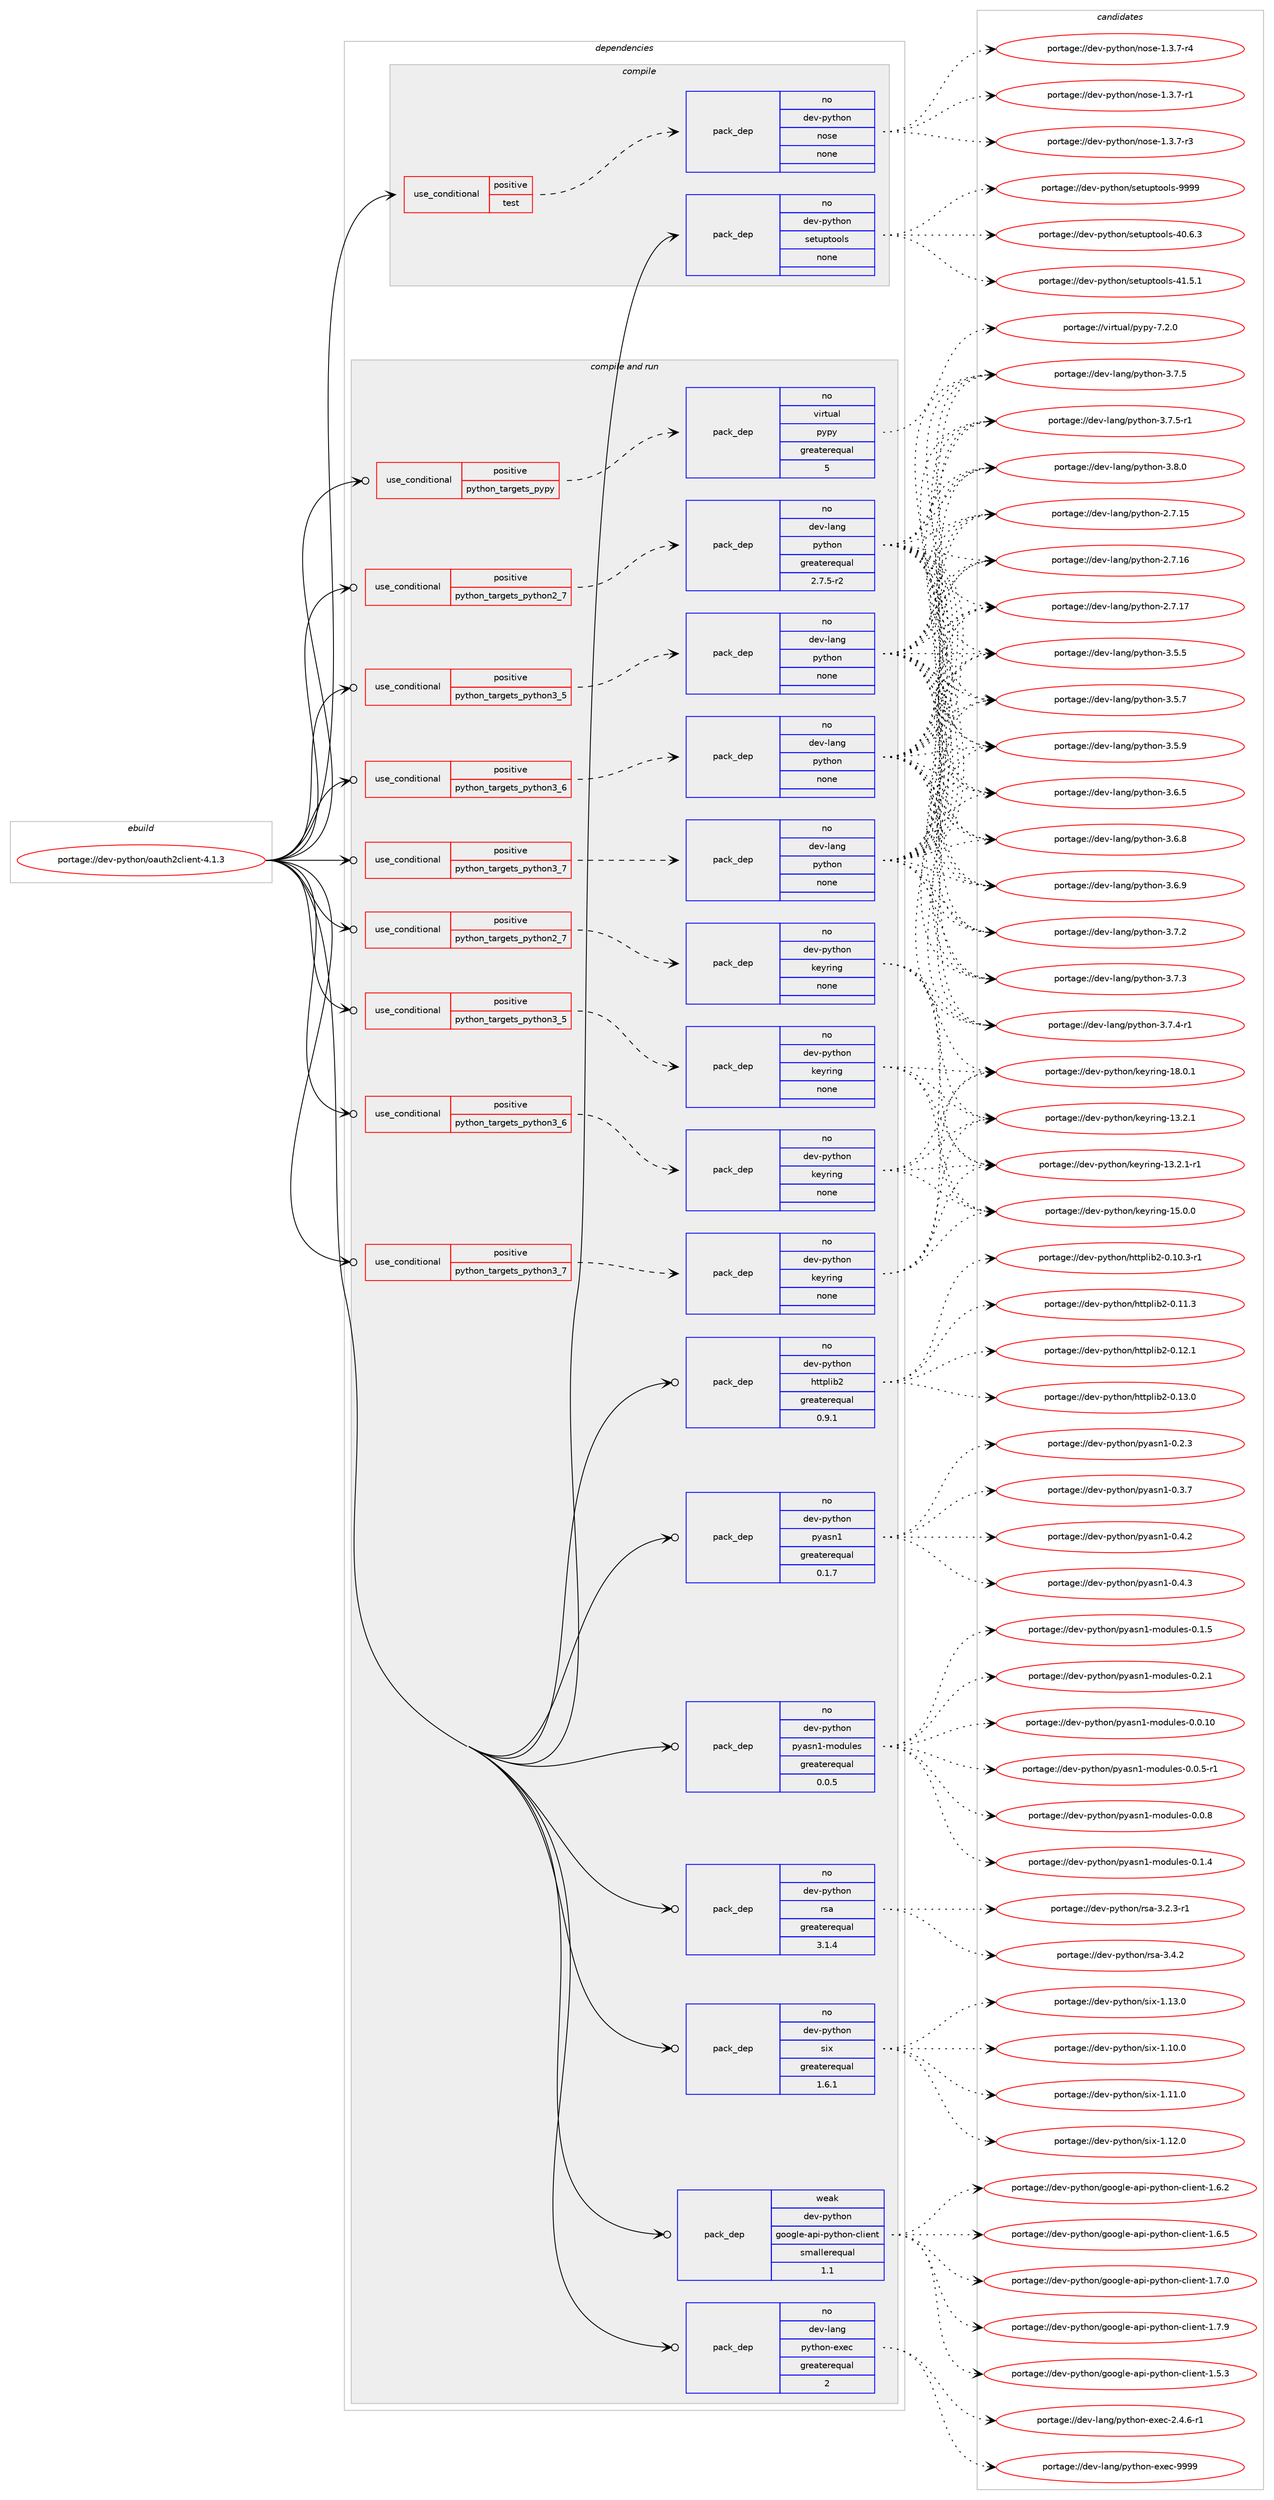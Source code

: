 digraph prolog {

# *************
# Graph options
# *************

newrank=true;
concentrate=true;
compound=true;
graph [rankdir=LR,fontname=Helvetica,fontsize=10,ranksep=1.5];#, ranksep=2.5, nodesep=0.2];
edge  [arrowhead=vee];
node  [fontname=Helvetica,fontsize=10];

# **********
# The ebuild
# **********

subgraph cluster_leftcol {
color=gray;
rank=same;
label=<<i>ebuild</i>>;
id [label="portage://dev-python/oauth2client-4.1.3", color=red, width=4, href="../dev-python/oauth2client-4.1.3.svg"];
}

# ****************
# The dependencies
# ****************

subgraph cluster_midcol {
color=gray;
label=<<i>dependencies</i>>;
subgraph cluster_compile {
fillcolor="#eeeeee";
style=filled;
label=<<i>compile</i>>;
subgraph cond32738 {
dependency152506 [label=<<TABLE BORDER="0" CELLBORDER="1" CELLSPACING="0" CELLPADDING="4"><TR><TD ROWSPAN="3" CELLPADDING="10">use_conditional</TD></TR><TR><TD>positive</TD></TR><TR><TD>test</TD></TR></TABLE>>, shape=none, color=red];
subgraph pack116439 {
dependency152507 [label=<<TABLE BORDER="0" CELLBORDER="1" CELLSPACING="0" CELLPADDING="4" WIDTH="220"><TR><TD ROWSPAN="6" CELLPADDING="30">pack_dep</TD></TR><TR><TD WIDTH="110">no</TD></TR><TR><TD>dev-python</TD></TR><TR><TD>nose</TD></TR><TR><TD>none</TD></TR><TR><TD></TD></TR></TABLE>>, shape=none, color=blue];
}
dependency152506:e -> dependency152507:w [weight=20,style="dashed",arrowhead="vee"];
}
id:e -> dependency152506:w [weight=20,style="solid",arrowhead="vee"];
subgraph pack116440 {
dependency152508 [label=<<TABLE BORDER="0" CELLBORDER="1" CELLSPACING="0" CELLPADDING="4" WIDTH="220"><TR><TD ROWSPAN="6" CELLPADDING="30">pack_dep</TD></TR><TR><TD WIDTH="110">no</TD></TR><TR><TD>dev-python</TD></TR><TR><TD>setuptools</TD></TR><TR><TD>none</TD></TR><TR><TD></TD></TR></TABLE>>, shape=none, color=blue];
}
id:e -> dependency152508:w [weight=20,style="solid",arrowhead="vee"];
}
subgraph cluster_compileandrun {
fillcolor="#eeeeee";
style=filled;
label=<<i>compile and run</i>>;
subgraph cond32739 {
dependency152509 [label=<<TABLE BORDER="0" CELLBORDER="1" CELLSPACING="0" CELLPADDING="4"><TR><TD ROWSPAN="3" CELLPADDING="10">use_conditional</TD></TR><TR><TD>positive</TD></TR><TR><TD>python_targets_pypy</TD></TR></TABLE>>, shape=none, color=red];
subgraph pack116441 {
dependency152510 [label=<<TABLE BORDER="0" CELLBORDER="1" CELLSPACING="0" CELLPADDING="4" WIDTH="220"><TR><TD ROWSPAN="6" CELLPADDING="30">pack_dep</TD></TR><TR><TD WIDTH="110">no</TD></TR><TR><TD>virtual</TD></TR><TR><TD>pypy</TD></TR><TR><TD>greaterequal</TD></TR><TR><TD>5</TD></TR></TABLE>>, shape=none, color=blue];
}
dependency152509:e -> dependency152510:w [weight=20,style="dashed",arrowhead="vee"];
}
id:e -> dependency152509:w [weight=20,style="solid",arrowhead="odotvee"];
subgraph cond32740 {
dependency152511 [label=<<TABLE BORDER="0" CELLBORDER="1" CELLSPACING="0" CELLPADDING="4"><TR><TD ROWSPAN="3" CELLPADDING="10">use_conditional</TD></TR><TR><TD>positive</TD></TR><TR><TD>python_targets_python2_7</TD></TR></TABLE>>, shape=none, color=red];
subgraph pack116442 {
dependency152512 [label=<<TABLE BORDER="0" CELLBORDER="1" CELLSPACING="0" CELLPADDING="4" WIDTH="220"><TR><TD ROWSPAN="6" CELLPADDING="30">pack_dep</TD></TR><TR><TD WIDTH="110">no</TD></TR><TR><TD>dev-lang</TD></TR><TR><TD>python</TD></TR><TR><TD>greaterequal</TD></TR><TR><TD>2.7.5-r2</TD></TR></TABLE>>, shape=none, color=blue];
}
dependency152511:e -> dependency152512:w [weight=20,style="dashed",arrowhead="vee"];
}
id:e -> dependency152511:w [weight=20,style="solid",arrowhead="odotvee"];
subgraph cond32741 {
dependency152513 [label=<<TABLE BORDER="0" CELLBORDER="1" CELLSPACING="0" CELLPADDING="4"><TR><TD ROWSPAN="3" CELLPADDING="10">use_conditional</TD></TR><TR><TD>positive</TD></TR><TR><TD>python_targets_python2_7</TD></TR></TABLE>>, shape=none, color=red];
subgraph pack116443 {
dependency152514 [label=<<TABLE BORDER="0" CELLBORDER="1" CELLSPACING="0" CELLPADDING="4" WIDTH="220"><TR><TD ROWSPAN="6" CELLPADDING="30">pack_dep</TD></TR><TR><TD WIDTH="110">no</TD></TR><TR><TD>dev-python</TD></TR><TR><TD>keyring</TD></TR><TR><TD>none</TD></TR><TR><TD></TD></TR></TABLE>>, shape=none, color=blue];
}
dependency152513:e -> dependency152514:w [weight=20,style="dashed",arrowhead="vee"];
}
id:e -> dependency152513:w [weight=20,style="solid",arrowhead="odotvee"];
subgraph cond32742 {
dependency152515 [label=<<TABLE BORDER="0" CELLBORDER="1" CELLSPACING="0" CELLPADDING="4"><TR><TD ROWSPAN="3" CELLPADDING="10">use_conditional</TD></TR><TR><TD>positive</TD></TR><TR><TD>python_targets_python3_5</TD></TR></TABLE>>, shape=none, color=red];
subgraph pack116444 {
dependency152516 [label=<<TABLE BORDER="0" CELLBORDER="1" CELLSPACING="0" CELLPADDING="4" WIDTH="220"><TR><TD ROWSPAN="6" CELLPADDING="30">pack_dep</TD></TR><TR><TD WIDTH="110">no</TD></TR><TR><TD>dev-lang</TD></TR><TR><TD>python</TD></TR><TR><TD>none</TD></TR><TR><TD></TD></TR></TABLE>>, shape=none, color=blue];
}
dependency152515:e -> dependency152516:w [weight=20,style="dashed",arrowhead="vee"];
}
id:e -> dependency152515:w [weight=20,style="solid",arrowhead="odotvee"];
subgraph cond32743 {
dependency152517 [label=<<TABLE BORDER="0" CELLBORDER="1" CELLSPACING="0" CELLPADDING="4"><TR><TD ROWSPAN="3" CELLPADDING="10">use_conditional</TD></TR><TR><TD>positive</TD></TR><TR><TD>python_targets_python3_5</TD></TR></TABLE>>, shape=none, color=red];
subgraph pack116445 {
dependency152518 [label=<<TABLE BORDER="0" CELLBORDER="1" CELLSPACING="0" CELLPADDING="4" WIDTH="220"><TR><TD ROWSPAN="6" CELLPADDING="30">pack_dep</TD></TR><TR><TD WIDTH="110">no</TD></TR><TR><TD>dev-python</TD></TR><TR><TD>keyring</TD></TR><TR><TD>none</TD></TR><TR><TD></TD></TR></TABLE>>, shape=none, color=blue];
}
dependency152517:e -> dependency152518:w [weight=20,style="dashed",arrowhead="vee"];
}
id:e -> dependency152517:w [weight=20,style="solid",arrowhead="odotvee"];
subgraph cond32744 {
dependency152519 [label=<<TABLE BORDER="0" CELLBORDER="1" CELLSPACING="0" CELLPADDING="4"><TR><TD ROWSPAN="3" CELLPADDING="10">use_conditional</TD></TR><TR><TD>positive</TD></TR><TR><TD>python_targets_python3_6</TD></TR></TABLE>>, shape=none, color=red];
subgraph pack116446 {
dependency152520 [label=<<TABLE BORDER="0" CELLBORDER="1" CELLSPACING="0" CELLPADDING="4" WIDTH="220"><TR><TD ROWSPAN="6" CELLPADDING="30">pack_dep</TD></TR><TR><TD WIDTH="110">no</TD></TR><TR><TD>dev-lang</TD></TR><TR><TD>python</TD></TR><TR><TD>none</TD></TR><TR><TD></TD></TR></TABLE>>, shape=none, color=blue];
}
dependency152519:e -> dependency152520:w [weight=20,style="dashed",arrowhead="vee"];
}
id:e -> dependency152519:w [weight=20,style="solid",arrowhead="odotvee"];
subgraph cond32745 {
dependency152521 [label=<<TABLE BORDER="0" CELLBORDER="1" CELLSPACING="0" CELLPADDING="4"><TR><TD ROWSPAN="3" CELLPADDING="10">use_conditional</TD></TR><TR><TD>positive</TD></TR><TR><TD>python_targets_python3_6</TD></TR></TABLE>>, shape=none, color=red];
subgraph pack116447 {
dependency152522 [label=<<TABLE BORDER="0" CELLBORDER="1" CELLSPACING="0" CELLPADDING="4" WIDTH="220"><TR><TD ROWSPAN="6" CELLPADDING="30">pack_dep</TD></TR><TR><TD WIDTH="110">no</TD></TR><TR><TD>dev-python</TD></TR><TR><TD>keyring</TD></TR><TR><TD>none</TD></TR><TR><TD></TD></TR></TABLE>>, shape=none, color=blue];
}
dependency152521:e -> dependency152522:w [weight=20,style="dashed",arrowhead="vee"];
}
id:e -> dependency152521:w [weight=20,style="solid",arrowhead="odotvee"];
subgraph cond32746 {
dependency152523 [label=<<TABLE BORDER="0" CELLBORDER="1" CELLSPACING="0" CELLPADDING="4"><TR><TD ROWSPAN="3" CELLPADDING="10">use_conditional</TD></TR><TR><TD>positive</TD></TR><TR><TD>python_targets_python3_7</TD></TR></TABLE>>, shape=none, color=red];
subgraph pack116448 {
dependency152524 [label=<<TABLE BORDER="0" CELLBORDER="1" CELLSPACING="0" CELLPADDING="4" WIDTH="220"><TR><TD ROWSPAN="6" CELLPADDING="30">pack_dep</TD></TR><TR><TD WIDTH="110">no</TD></TR><TR><TD>dev-lang</TD></TR><TR><TD>python</TD></TR><TR><TD>none</TD></TR><TR><TD></TD></TR></TABLE>>, shape=none, color=blue];
}
dependency152523:e -> dependency152524:w [weight=20,style="dashed",arrowhead="vee"];
}
id:e -> dependency152523:w [weight=20,style="solid",arrowhead="odotvee"];
subgraph cond32747 {
dependency152525 [label=<<TABLE BORDER="0" CELLBORDER="1" CELLSPACING="0" CELLPADDING="4"><TR><TD ROWSPAN="3" CELLPADDING="10">use_conditional</TD></TR><TR><TD>positive</TD></TR><TR><TD>python_targets_python3_7</TD></TR></TABLE>>, shape=none, color=red];
subgraph pack116449 {
dependency152526 [label=<<TABLE BORDER="0" CELLBORDER="1" CELLSPACING="0" CELLPADDING="4" WIDTH="220"><TR><TD ROWSPAN="6" CELLPADDING="30">pack_dep</TD></TR><TR><TD WIDTH="110">no</TD></TR><TR><TD>dev-python</TD></TR><TR><TD>keyring</TD></TR><TR><TD>none</TD></TR><TR><TD></TD></TR></TABLE>>, shape=none, color=blue];
}
dependency152525:e -> dependency152526:w [weight=20,style="dashed",arrowhead="vee"];
}
id:e -> dependency152525:w [weight=20,style="solid",arrowhead="odotvee"];
subgraph pack116450 {
dependency152527 [label=<<TABLE BORDER="0" CELLBORDER="1" CELLSPACING="0" CELLPADDING="4" WIDTH="220"><TR><TD ROWSPAN="6" CELLPADDING="30">pack_dep</TD></TR><TR><TD WIDTH="110">no</TD></TR><TR><TD>dev-lang</TD></TR><TR><TD>python-exec</TD></TR><TR><TD>greaterequal</TD></TR><TR><TD>2</TD></TR></TABLE>>, shape=none, color=blue];
}
id:e -> dependency152527:w [weight=20,style="solid",arrowhead="odotvee"];
subgraph pack116451 {
dependency152528 [label=<<TABLE BORDER="0" CELLBORDER="1" CELLSPACING="0" CELLPADDING="4" WIDTH="220"><TR><TD ROWSPAN="6" CELLPADDING="30">pack_dep</TD></TR><TR><TD WIDTH="110">no</TD></TR><TR><TD>dev-python</TD></TR><TR><TD>httplib2</TD></TR><TR><TD>greaterequal</TD></TR><TR><TD>0.9.1</TD></TR></TABLE>>, shape=none, color=blue];
}
id:e -> dependency152528:w [weight=20,style="solid",arrowhead="odotvee"];
subgraph pack116452 {
dependency152529 [label=<<TABLE BORDER="0" CELLBORDER="1" CELLSPACING="0" CELLPADDING="4" WIDTH="220"><TR><TD ROWSPAN="6" CELLPADDING="30">pack_dep</TD></TR><TR><TD WIDTH="110">no</TD></TR><TR><TD>dev-python</TD></TR><TR><TD>pyasn1</TD></TR><TR><TD>greaterequal</TD></TR><TR><TD>0.1.7</TD></TR></TABLE>>, shape=none, color=blue];
}
id:e -> dependency152529:w [weight=20,style="solid",arrowhead="odotvee"];
subgraph pack116453 {
dependency152530 [label=<<TABLE BORDER="0" CELLBORDER="1" CELLSPACING="0" CELLPADDING="4" WIDTH="220"><TR><TD ROWSPAN="6" CELLPADDING="30">pack_dep</TD></TR><TR><TD WIDTH="110">no</TD></TR><TR><TD>dev-python</TD></TR><TR><TD>pyasn1-modules</TD></TR><TR><TD>greaterequal</TD></TR><TR><TD>0.0.5</TD></TR></TABLE>>, shape=none, color=blue];
}
id:e -> dependency152530:w [weight=20,style="solid",arrowhead="odotvee"];
subgraph pack116454 {
dependency152531 [label=<<TABLE BORDER="0" CELLBORDER="1" CELLSPACING="0" CELLPADDING="4" WIDTH="220"><TR><TD ROWSPAN="6" CELLPADDING="30">pack_dep</TD></TR><TR><TD WIDTH="110">no</TD></TR><TR><TD>dev-python</TD></TR><TR><TD>rsa</TD></TR><TR><TD>greaterequal</TD></TR><TR><TD>3.1.4</TD></TR></TABLE>>, shape=none, color=blue];
}
id:e -> dependency152531:w [weight=20,style="solid",arrowhead="odotvee"];
subgraph pack116455 {
dependency152532 [label=<<TABLE BORDER="0" CELLBORDER="1" CELLSPACING="0" CELLPADDING="4" WIDTH="220"><TR><TD ROWSPAN="6" CELLPADDING="30">pack_dep</TD></TR><TR><TD WIDTH="110">no</TD></TR><TR><TD>dev-python</TD></TR><TR><TD>six</TD></TR><TR><TD>greaterequal</TD></TR><TR><TD>1.6.1</TD></TR></TABLE>>, shape=none, color=blue];
}
id:e -> dependency152532:w [weight=20,style="solid",arrowhead="odotvee"];
subgraph pack116456 {
dependency152533 [label=<<TABLE BORDER="0" CELLBORDER="1" CELLSPACING="0" CELLPADDING="4" WIDTH="220"><TR><TD ROWSPAN="6" CELLPADDING="30">pack_dep</TD></TR><TR><TD WIDTH="110">weak</TD></TR><TR><TD>dev-python</TD></TR><TR><TD>google-api-python-client</TD></TR><TR><TD>smallerequal</TD></TR><TR><TD>1.1</TD></TR></TABLE>>, shape=none, color=blue];
}
id:e -> dependency152533:w [weight=20,style="solid",arrowhead="odotvee"];
}
subgraph cluster_run {
fillcolor="#eeeeee";
style=filled;
label=<<i>run</i>>;
}
}

# **************
# The candidates
# **************

subgraph cluster_choices {
rank=same;
color=gray;
label=<<i>candidates</i>>;

subgraph choice116439 {
color=black;
nodesep=1;
choiceportage10010111845112121116104111110471101111151014549465146554511449 [label="portage://dev-python/nose-1.3.7-r1", color=red, width=4,href="../dev-python/nose-1.3.7-r1.svg"];
choiceportage10010111845112121116104111110471101111151014549465146554511451 [label="portage://dev-python/nose-1.3.7-r3", color=red, width=4,href="../dev-python/nose-1.3.7-r3.svg"];
choiceportage10010111845112121116104111110471101111151014549465146554511452 [label="portage://dev-python/nose-1.3.7-r4", color=red, width=4,href="../dev-python/nose-1.3.7-r4.svg"];
dependency152507:e -> choiceportage10010111845112121116104111110471101111151014549465146554511449:w [style=dotted,weight="100"];
dependency152507:e -> choiceportage10010111845112121116104111110471101111151014549465146554511451:w [style=dotted,weight="100"];
dependency152507:e -> choiceportage10010111845112121116104111110471101111151014549465146554511452:w [style=dotted,weight="100"];
}
subgraph choice116440 {
color=black;
nodesep=1;
choiceportage100101118451121211161041111104711510111611711211611111110811545524846544651 [label="portage://dev-python/setuptools-40.6.3", color=red, width=4,href="../dev-python/setuptools-40.6.3.svg"];
choiceportage100101118451121211161041111104711510111611711211611111110811545524946534649 [label="portage://dev-python/setuptools-41.5.1", color=red, width=4,href="../dev-python/setuptools-41.5.1.svg"];
choiceportage10010111845112121116104111110471151011161171121161111111081154557575757 [label="portage://dev-python/setuptools-9999", color=red, width=4,href="../dev-python/setuptools-9999.svg"];
dependency152508:e -> choiceportage100101118451121211161041111104711510111611711211611111110811545524846544651:w [style=dotted,weight="100"];
dependency152508:e -> choiceportage100101118451121211161041111104711510111611711211611111110811545524946534649:w [style=dotted,weight="100"];
dependency152508:e -> choiceportage10010111845112121116104111110471151011161171121161111111081154557575757:w [style=dotted,weight="100"];
}
subgraph choice116441 {
color=black;
nodesep=1;
choiceportage1181051141161179710847112121112121455546504648 [label="portage://virtual/pypy-7.2.0", color=red, width=4,href="../virtual/pypy-7.2.0.svg"];
dependency152510:e -> choiceportage1181051141161179710847112121112121455546504648:w [style=dotted,weight="100"];
}
subgraph choice116442 {
color=black;
nodesep=1;
choiceportage10010111845108971101034711212111610411111045504655464953 [label="portage://dev-lang/python-2.7.15", color=red, width=4,href="../dev-lang/python-2.7.15.svg"];
choiceportage10010111845108971101034711212111610411111045504655464954 [label="portage://dev-lang/python-2.7.16", color=red, width=4,href="../dev-lang/python-2.7.16.svg"];
choiceportage10010111845108971101034711212111610411111045504655464955 [label="portage://dev-lang/python-2.7.17", color=red, width=4,href="../dev-lang/python-2.7.17.svg"];
choiceportage100101118451089711010347112121116104111110455146534653 [label="portage://dev-lang/python-3.5.5", color=red, width=4,href="../dev-lang/python-3.5.5.svg"];
choiceportage100101118451089711010347112121116104111110455146534655 [label="portage://dev-lang/python-3.5.7", color=red, width=4,href="../dev-lang/python-3.5.7.svg"];
choiceportage100101118451089711010347112121116104111110455146534657 [label="portage://dev-lang/python-3.5.9", color=red, width=4,href="../dev-lang/python-3.5.9.svg"];
choiceportage100101118451089711010347112121116104111110455146544653 [label="portage://dev-lang/python-3.6.5", color=red, width=4,href="../dev-lang/python-3.6.5.svg"];
choiceportage100101118451089711010347112121116104111110455146544656 [label="portage://dev-lang/python-3.6.8", color=red, width=4,href="../dev-lang/python-3.6.8.svg"];
choiceportage100101118451089711010347112121116104111110455146544657 [label="portage://dev-lang/python-3.6.9", color=red, width=4,href="../dev-lang/python-3.6.9.svg"];
choiceportage100101118451089711010347112121116104111110455146554650 [label="portage://dev-lang/python-3.7.2", color=red, width=4,href="../dev-lang/python-3.7.2.svg"];
choiceportage100101118451089711010347112121116104111110455146554651 [label="portage://dev-lang/python-3.7.3", color=red, width=4,href="../dev-lang/python-3.7.3.svg"];
choiceportage1001011184510897110103471121211161041111104551465546524511449 [label="portage://dev-lang/python-3.7.4-r1", color=red, width=4,href="../dev-lang/python-3.7.4-r1.svg"];
choiceportage100101118451089711010347112121116104111110455146554653 [label="portage://dev-lang/python-3.7.5", color=red, width=4,href="../dev-lang/python-3.7.5.svg"];
choiceportage1001011184510897110103471121211161041111104551465546534511449 [label="portage://dev-lang/python-3.7.5-r1", color=red, width=4,href="../dev-lang/python-3.7.5-r1.svg"];
choiceportage100101118451089711010347112121116104111110455146564648 [label="portage://dev-lang/python-3.8.0", color=red, width=4,href="../dev-lang/python-3.8.0.svg"];
dependency152512:e -> choiceportage10010111845108971101034711212111610411111045504655464953:w [style=dotted,weight="100"];
dependency152512:e -> choiceportage10010111845108971101034711212111610411111045504655464954:w [style=dotted,weight="100"];
dependency152512:e -> choiceportage10010111845108971101034711212111610411111045504655464955:w [style=dotted,weight="100"];
dependency152512:e -> choiceportage100101118451089711010347112121116104111110455146534653:w [style=dotted,weight="100"];
dependency152512:e -> choiceportage100101118451089711010347112121116104111110455146534655:w [style=dotted,weight="100"];
dependency152512:e -> choiceportage100101118451089711010347112121116104111110455146534657:w [style=dotted,weight="100"];
dependency152512:e -> choiceportage100101118451089711010347112121116104111110455146544653:w [style=dotted,weight="100"];
dependency152512:e -> choiceportage100101118451089711010347112121116104111110455146544656:w [style=dotted,weight="100"];
dependency152512:e -> choiceportage100101118451089711010347112121116104111110455146544657:w [style=dotted,weight="100"];
dependency152512:e -> choiceportage100101118451089711010347112121116104111110455146554650:w [style=dotted,weight="100"];
dependency152512:e -> choiceportage100101118451089711010347112121116104111110455146554651:w [style=dotted,weight="100"];
dependency152512:e -> choiceportage1001011184510897110103471121211161041111104551465546524511449:w [style=dotted,weight="100"];
dependency152512:e -> choiceportage100101118451089711010347112121116104111110455146554653:w [style=dotted,weight="100"];
dependency152512:e -> choiceportage1001011184510897110103471121211161041111104551465546534511449:w [style=dotted,weight="100"];
dependency152512:e -> choiceportage100101118451089711010347112121116104111110455146564648:w [style=dotted,weight="100"];
}
subgraph choice116443 {
color=black;
nodesep=1;
choiceportage100101118451121211161041111104710710112111410511010345495146504649 [label="portage://dev-python/keyring-13.2.1", color=red, width=4,href="../dev-python/keyring-13.2.1.svg"];
choiceportage1001011184511212111610411111047107101121114105110103454951465046494511449 [label="portage://dev-python/keyring-13.2.1-r1", color=red, width=4,href="../dev-python/keyring-13.2.1-r1.svg"];
choiceportage100101118451121211161041111104710710112111410511010345495346484648 [label="portage://dev-python/keyring-15.0.0", color=red, width=4,href="../dev-python/keyring-15.0.0.svg"];
choiceportage100101118451121211161041111104710710112111410511010345495646484649 [label="portage://dev-python/keyring-18.0.1", color=red, width=4,href="../dev-python/keyring-18.0.1.svg"];
dependency152514:e -> choiceportage100101118451121211161041111104710710112111410511010345495146504649:w [style=dotted,weight="100"];
dependency152514:e -> choiceportage1001011184511212111610411111047107101121114105110103454951465046494511449:w [style=dotted,weight="100"];
dependency152514:e -> choiceportage100101118451121211161041111104710710112111410511010345495346484648:w [style=dotted,weight="100"];
dependency152514:e -> choiceportage100101118451121211161041111104710710112111410511010345495646484649:w [style=dotted,weight="100"];
}
subgraph choice116444 {
color=black;
nodesep=1;
choiceportage10010111845108971101034711212111610411111045504655464953 [label="portage://dev-lang/python-2.7.15", color=red, width=4,href="../dev-lang/python-2.7.15.svg"];
choiceportage10010111845108971101034711212111610411111045504655464954 [label="portage://dev-lang/python-2.7.16", color=red, width=4,href="../dev-lang/python-2.7.16.svg"];
choiceportage10010111845108971101034711212111610411111045504655464955 [label="portage://dev-lang/python-2.7.17", color=red, width=4,href="../dev-lang/python-2.7.17.svg"];
choiceportage100101118451089711010347112121116104111110455146534653 [label="portage://dev-lang/python-3.5.5", color=red, width=4,href="../dev-lang/python-3.5.5.svg"];
choiceportage100101118451089711010347112121116104111110455146534655 [label="portage://dev-lang/python-3.5.7", color=red, width=4,href="../dev-lang/python-3.5.7.svg"];
choiceportage100101118451089711010347112121116104111110455146534657 [label="portage://dev-lang/python-3.5.9", color=red, width=4,href="../dev-lang/python-3.5.9.svg"];
choiceportage100101118451089711010347112121116104111110455146544653 [label="portage://dev-lang/python-3.6.5", color=red, width=4,href="../dev-lang/python-3.6.5.svg"];
choiceportage100101118451089711010347112121116104111110455146544656 [label="portage://dev-lang/python-3.6.8", color=red, width=4,href="../dev-lang/python-3.6.8.svg"];
choiceportage100101118451089711010347112121116104111110455146544657 [label="portage://dev-lang/python-3.6.9", color=red, width=4,href="../dev-lang/python-3.6.9.svg"];
choiceportage100101118451089711010347112121116104111110455146554650 [label="portage://dev-lang/python-3.7.2", color=red, width=4,href="../dev-lang/python-3.7.2.svg"];
choiceportage100101118451089711010347112121116104111110455146554651 [label="portage://dev-lang/python-3.7.3", color=red, width=4,href="../dev-lang/python-3.7.3.svg"];
choiceportage1001011184510897110103471121211161041111104551465546524511449 [label="portage://dev-lang/python-3.7.4-r1", color=red, width=4,href="../dev-lang/python-3.7.4-r1.svg"];
choiceportage100101118451089711010347112121116104111110455146554653 [label="portage://dev-lang/python-3.7.5", color=red, width=4,href="../dev-lang/python-3.7.5.svg"];
choiceportage1001011184510897110103471121211161041111104551465546534511449 [label="portage://dev-lang/python-3.7.5-r1", color=red, width=4,href="../dev-lang/python-3.7.5-r1.svg"];
choiceportage100101118451089711010347112121116104111110455146564648 [label="portage://dev-lang/python-3.8.0", color=red, width=4,href="../dev-lang/python-3.8.0.svg"];
dependency152516:e -> choiceportage10010111845108971101034711212111610411111045504655464953:w [style=dotted,weight="100"];
dependency152516:e -> choiceportage10010111845108971101034711212111610411111045504655464954:w [style=dotted,weight="100"];
dependency152516:e -> choiceportage10010111845108971101034711212111610411111045504655464955:w [style=dotted,weight="100"];
dependency152516:e -> choiceportage100101118451089711010347112121116104111110455146534653:w [style=dotted,weight="100"];
dependency152516:e -> choiceportage100101118451089711010347112121116104111110455146534655:w [style=dotted,weight="100"];
dependency152516:e -> choiceportage100101118451089711010347112121116104111110455146534657:w [style=dotted,weight="100"];
dependency152516:e -> choiceportage100101118451089711010347112121116104111110455146544653:w [style=dotted,weight="100"];
dependency152516:e -> choiceportage100101118451089711010347112121116104111110455146544656:w [style=dotted,weight="100"];
dependency152516:e -> choiceportage100101118451089711010347112121116104111110455146544657:w [style=dotted,weight="100"];
dependency152516:e -> choiceportage100101118451089711010347112121116104111110455146554650:w [style=dotted,weight="100"];
dependency152516:e -> choiceportage100101118451089711010347112121116104111110455146554651:w [style=dotted,weight="100"];
dependency152516:e -> choiceportage1001011184510897110103471121211161041111104551465546524511449:w [style=dotted,weight="100"];
dependency152516:e -> choiceportage100101118451089711010347112121116104111110455146554653:w [style=dotted,weight="100"];
dependency152516:e -> choiceportage1001011184510897110103471121211161041111104551465546534511449:w [style=dotted,weight="100"];
dependency152516:e -> choiceportage100101118451089711010347112121116104111110455146564648:w [style=dotted,weight="100"];
}
subgraph choice116445 {
color=black;
nodesep=1;
choiceportage100101118451121211161041111104710710112111410511010345495146504649 [label="portage://dev-python/keyring-13.2.1", color=red, width=4,href="../dev-python/keyring-13.2.1.svg"];
choiceportage1001011184511212111610411111047107101121114105110103454951465046494511449 [label="portage://dev-python/keyring-13.2.1-r1", color=red, width=4,href="../dev-python/keyring-13.2.1-r1.svg"];
choiceportage100101118451121211161041111104710710112111410511010345495346484648 [label="portage://dev-python/keyring-15.0.0", color=red, width=4,href="../dev-python/keyring-15.0.0.svg"];
choiceportage100101118451121211161041111104710710112111410511010345495646484649 [label="portage://dev-python/keyring-18.0.1", color=red, width=4,href="../dev-python/keyring-18.0.1.svg"];
dependency152518:e -> choiceportage100101118451121211161041111104710710112111410511010345495146504649:w [style=dotted,weight="100"];
dependency152518:e -> choiceportage1001011184511212111610411111047107101121114105110103454951465046494511449:w [style=dotted,weight="100"];
dependency152518:e -> choiceportage100101118451121211161041111104710710112111410511010345495346484648:w [style=dotted,weight="100"];
dependency152518:e -> choiceportage100101118451121211161041111104710710112111410511010345495646484649:w [style=dotted,weight="100"];
}
subgraph choice116446 {
color=black;
nodesep=1;
choiceportage10010111845108971101034711212111610411111045504655464953 [label="portage://dev-lang/python-2.7.15", color=red, width=4,href="../dev-lang/python-2.7.15.svg"];
choiceportage10010111845108971101034711212111610411111045504655464954 [label="portage://dev-lang/python-2.7.16", color=red, width=4,href="../dev-lang/python-2.7.16.svg"];
choiceportage10010111845108971101034711212111610411111045504655464955 [label="portage://dev-lang/python-2.7.17", color=red, width=4,href="../dev-lang/python-2.7.17.svg"];
choiceportage100101118451089711010347112121116104111110455146534653 [label="portage://dev-lang/python-3.5.5", color=red, width=4,href="../dev-lang/python-3.5.5.svg"];
choiceportage100101118451089711010347112121116104111110455146534655 [label="portage://dev-lang/python-3.5.7", color=red, width=4,href="../dev-lang/python-3.5.7.svg"];
choiceportage100101118451089711010347112121116104111110455146534657 [label="portage://dev-lang/python-3.5.9", color=red, width=4,href="../dev-lang/python-3.5.9.svg"];
choiceportage100101118451089711010347112121116104111110455146544653 [label="portage://dev-lang/python-3.6.5", color=red, width=4,href="../dev-lang/python-3.6.5.svg"];
choiceportage100101118451089711010347112121116104111110455146544656 [label="portage://dev-lang/python-3.6.8", color=red, width=4,href="../dev-lang/python-3.6.8.svg"];
choiceportage100101118451089711010347112121116104111110455146544657 [label="portage://dev-lang/python-3.6.9", color=red, width=4,href="../dev-lang/python-3.6.9.svg"];
choiceportage100101118451089711010347112121116104111110455146554650 [label="portage://dev-lang/python-3.7.2", color=red, width=4,href="../dev-lang/python-3.7.2.svg"];
choiceportage100101118451089711010347112121116104111110455146554651 [label="portage://dev-lang/python-3.7.3", color=red, width=4,href="../dev-lang/python-3.7.3.svg"];
choiceportage1001011184510897110103471121211161041111104551465546524511449 [label="portage://dev-lang/python-3.7.4-r1", color=red, width=4,href="../dev-lang/python-3.7.4-r1.svg"];
choiceportage100101118451089711010347112121116104111110455146554653 [label="portage://dev-lang/python-3.7.5", color=red, width=4,href="../dev-lang/python-3.7.5.svg"];
choiceportage1001011184510897110103471121211161041111104551465546534511449 [label="portage://dev-lang/python-3.7.5-r1", color=red, width=4,href="../dev-lang/python-3.7.5-r1.svg"];
choiceportage100101118451089711010347112121116104111110455146564648 [label="portage://dev-lang/python-3.8.0", color=red, width=4,href="../dev-lang/python-3.8.0.svg"];
dependency152520:e -> choiceportage10010111845108971101034711212111610411111045504655464953:w [style=dotted,weight="100"];
dependency152520:e -> choiceportage10010111845108971101034711212111610411111045504655464954:w [style=dotted,weight="100"];
dependency152520:e -> choiceportage10010111845108971101034711212111610411111045504655464955:w [style=dotted,weight="100"];
dependency152520:e -> choiceportage100101118451089711010347112121116104111110455146534653:w [style=dotted,weight="100"];
dependency152520:e -> choiceportage100101118451089711010347112121116104111110455146534655:w [style=dotted,weight="100"];
dependency152520:e -> choiceportage100101118451089711010347112121116104111110455146534657:w [style=dotted,weight="100"];
dependency152520:e -> choiceportage100101118451089711010347112121116104111110455146544653:w [style=dotted,weight="100"];
dependency152520:e -> choiceportage100101118451089711010347112121116104111110455146544656:w [style=dotted,weight="100"];
dependency152520:e -> choiceportage100101118451089711010347112121116104111110455146544657:w [style=dotted,weight="100"];
dependency152520:e -> choiceportage100101118451089711010347112121116104111110455146554650:w [style=dotted,weight="100"];
dependency152520:e -> choiceportage100101118451089711010347112121116104111110455146554651:w [style=dotted,weight="100"];
dependency152520:e -> choiceportage1001011184510897110103471121211161041111104551465546524511449:w [style=dotted,weight="100"];
dependency152520:e -> choiceportage100101118451089711010347112121116104111110455146554653:w [style=dotted,weight="100"];
dependency152520:e -> choiceportage1001011184510897110103471121211161041111104551465546534511449:w [style=dotted,weight="100"];
dependency152520:e -> choiceportage100101118451089711010347112121116104111110455146564648:w [style=dotted,weight="100"];
}
subgraph choice116447 {
color=black;
nodesep=1;
choiceportage100101118451121211161041111104710710112111410511010345495146504649 [label="portage://dev-python/keyring-13.2.1", color=red, width=4,href="../dev-python/keyring-13.2.1.svg"];
choiceportage1001011184511212111610411111047107101121114105110103454951465046494511449 [label="portage://dev-python/keyring-13.2.1-r1", color=red, width=4,href="../dev-python/keyring-13.2.1-r1.svg"];
choiceportage100101118451121211161041111104710710112111410511010345495346484648 [label="portage://dev-python/keyring-15.0.0", color=red, width=4,href="../dev-python/keyring-15.0.0.svg"];
choiceportage100101118451121211161041111104710710112111410511010345495646484649 [label="portage://dev-python/keyring-18.0.1", color=red, width=4,href="../dev-python/keyring-18.0.1.svg"];
dependency152522:e -> choiceportage100101118451121211161041111104710710112111410511010345495146504649:w [style=dotted,weight="100"];
dependency152522:e -> choiceportage1001011184511212111610411111047107101121114105110103454951465046494511449:w [style=dotted,weight="100"];
dependency152522:e -> choiceportage100101118451121211161041111104710710112111410511010345495346484648:w [style=dotted,weight="100"];
dependency152522:e -> choiceportage100101118451121211161041111104710710112111410511010345495646484649:w [style=dotted,weight="100"];
}
subgraph choice116448 {
color=black;
nodesep=1;
choiceportage10010111845108971101034711212111610411111045504655464953 [label="portage://dev-lang/python-2.7.15", color=red, width=4,href="../dev-lang/python-2.7.15.svg"];
choiceportage10010111845108971101034711212111610411111045504655464954 [label="portage://dev-lang/python-2.7.16", color=red, width=4,href="../dev-lang/python-2.7.16.svg"];
choiceportage10010111845108971101034711212111610411111045504655464955 [label="portage://dev-lang/python-2.7.17", color=red, width=4,href="../dev-lang/python-2.7.17.svg"];
choiceportage100101118451089711010347112121116104111110455146534653 [label="portage://dev-lang/python-3.5.5", color=red, width=4,href="../dev-lang/python-3.5.5.svg"];
choiceportage100101118451089711010347112121116104111110455146534655 [label="portage://dev-lang/python-3.5.7", color=red, width=4,href="../dev-lang/python-3.5.7.svg"];
choiceportage100101118451089711010347112121116104111110455146534657 [label="portage://dev-lang/python-3.5.9", color=red, width=4,href="../dev-lang/python-3.5.9.svg"];
choiceportage100101118451089711010347112121116104111110455146544653 [label="portage://dev-lang/python-3.6.5", color=red, width=4,href="../dev-lang/python-3.6.5.svg"];
choiceportage100101118451089711010347112121116104111110455146544656 [label="portage://dev-lang/python-3.6.8", color=red, width=4,href="../dev-lang/python-3.6.8.svg"];
choiceportage100101118451089711010347112121116104111110455146544657 [label="portage://dev-lang/python-3.6.9", color=red, width=4,href="../dev-lang/python-3.6.9.svg"];
choiceportage100101118451089711010347112121116104111110455146554650 [label="portage://dev-lang/python-3.7.2", color=red, width=4,href="../dev-lang/python-3.7.2.svg"];
choiceportage100101118451089711010347112121116104111110455146554651 [label="portage://dev-lang/python-3.7.3", color=red, width=4,href="../dev-lang/python-3.7.3.svg"];
choiceportage1001011184510897110103471121211161041111104551465546524511449 [label="portage://dev-lang/python-3.7.4-r1", color=red, width=4,href="../dev-lang/python-3.7.4-r1.svg"];
choiceportage100101118451089711010347112121116104111110455146554653 [label="portage://dev-lang/python-3.7.5", color=red, width=4,href="../dev-lang/python-3.7.5.svg"];
choiceportage1001011184510897110103471121211161041111104551465546534511449 [label="portage://dev-lang/python-3.7.5-r1", color=red, width=4,href="../dev-lang/python-3.7.5-r1.svg"];
choiceportage100101118451089711010347112121116104111110455146564648 [label="portage://dev-lang/python-3.8.0", color=red, width=4,href="../dev-lang/python-3.8.0.svg"];
dependency152524:e -> choiceportage10010111845108971101034711212111610411111045504655464953:w [style=dotted,weight="100"];
dependency152524:e -> choiceportage10010111845108971101034711212111610411111045504655464954:w [style=dotted,weight="100"];
dependency152524:e -> choiceportage10010111845108971101034711212111610411111045504655464955:w [style=dotted,weight="100"];
dependency152524:e -> choiceportage100101118451089711010347112121116104111110455146534653:w [style=dotted,weight="100"];
dependency152524:e -> choiceportage100101118451089711010347112121116104111110455146534655:w [style=dotted,weight="100"];
dependency152524:e -> choiceportage100101118451089711010347112121116104111110455146534657:w [style=dotted,weight="100"];
dependency152524:e -> choiceportage100101118451089711010347112121116104111110455146544653:w [style=dotted,weight="100"];
dependency152524:e -> choiceportage100101118451089711010347112121116104111110455146544656:w [style=dotted,weight="100"];
dependency152524:e -> choiceportage100101118451089711010347112121116104111110455146544657:w [style=dotted,weight="100"];
dependency152524:e -> choiceportage100101118451089711010347112121116104111110455146554650:w [style=dotted,weight="100"];
dependency152524:e -> choiceportage100101118451089711010347112121116104111110455146554651:w [style=dotted,weight="100"];
dependency152524:e -> choiceportage1001011184510897110103471121211161041111104551465546524511449:w [style=dotted,weight="100"];
dependency152524:e -> choiceportage100101118451089711010347112121116104111110455146554653:w [style=dotted,weight="100"];
dependency152524:e -> choiceportage1001011184510897110103471121211161041111104551465546534511449:w [style=dotted,weight="100"];
dependency152524:e -> choiceportage100101118451089711010347112121116104111110455146564648:w [style=dotted,weight="100"];
}
subgraph choice116449 {
color=black;
nodesep=1;
choiceportage100101118451121211161041111104710710112111410511010345495146504649 [label="portage://dev-python/keyring-13.2.1", color=red, width=4,href="../dev-python/keyring-13.2.1.svg"];
choiceportage1001011184511212111610411111047107101121114105110103454951465046494511449 [label="portage://dev-python/keyring-13.2.1-r1", color=red, width=4,href="../dev-python/keyring-13.2.1-r1.svg"];
choiceportage100101118451121211161041111104710710112111410511010345495346484648 [label="portage://dev-python/keyring-15.0.0", color=red, width=4,href="../dev-python/keyring-15.0.0.svg"];
choiceportage100101118451121211161041111104710710112111410511010345495646484649 [label="portage://dev-python/keyring-18.0.1", color=red, width=4,href="../dev-python/keyring-18.0.1.svg"];
dependency152526:e -> choiceportage100101118451121211161041111104710710112111410511010345495146504649:w [style=dotted,weight="100"];
dependency152526:e -> choiceportage1001011184511212111610411111047107101121114105110103454951465046494511449:w [style=dotted,weight="100"];
dependency152526:e -> choiceportage100101118451121211161041111104710710112111410511010345495346484648:w [style=dotted,weight="100"];
dependency152526:e -> choiceportage100101118451121211161041111104710710112111410511010345495646484649:w [style=dotted,weight="100"];
}
subgraph choice116450 {
color=black;
nodesep=1;
choiceportage10010111845108971101034711212111610411111045101120101994550465246544511449 [label="portage://dev-lang/python-exec-2.4.6-r1", color=red, width=4,href="../dev-lang/python-exec-2.4.6-r1.svg"];
choiceportage10010111845108971101034711212111610411111045101120101994557575757 [label="portage://dev-lang/python-exec-9999", color=red, width=4,href="../dev-lang/python-exec-9999.svg"];
dependency152527:e -> choiceportage10010111845108971101034711212111610411111045101120101994550465246544511449:w [style=dotted,weight="100"];
dependency152527:e -> choiceportage10010111845108971101034711212111610411111045101120101994557575757:w [style=dotted,weight="100"];
}
subgraph choice116451 {
color=black;
nodesep=1;
choiceportage10010111845112121116104111110471041161161121081059850454846494846514511449 [label="portage://dev-python/httplib2-0.10.3-r1", color=red, width=4,href="../dev-python/httplib2-0.10.3-r1.svg"];
choiceportage1001011184511212111610411111047104116116112108105985045484649494651 [label="portage://dev-python/httplib2-0.11.3", color=red, width=4,href="../dev-python/httplib2-0.11.3.svg"];
choiceportage1001011184511212111610411111047104116116112108105985045484649504649 [label="portage://dev-python/httplib2-0.12.1", color=red, width=4,href="../dev-python/httplib2-0.12.1.svg"];
choiceportage1001011184511212111610411111047104116116112108105985045484649514648 [label="portage://dev-python/httplib2-0.13.0", color=red, width=4,href="../dev-python/httplib2-0.13.0.svg"];
dependency152528:e -> choiceportage10010111845112121116104111110471041161161121081059850454846494846514511449:w [style=dotted,weight="100"];
dependency152528:e -> choiceportage1001011184511212111610411111047104116116112108105985045484649494651:w [style=dotted,weight="100"];
dependency152528:e -> choiceportage1001011184511212111610411111047104116116112108105985045484649504649:w [style=dotted,weight="100"];
dependency152528:e -> choiceportage1001011184511212111610411111047104116116112108105985045484649514648:w [style=dotted,weight="100"];
}
subgraph choice116452 {
color=black;
nodesep=1;
choiceportage10010111845112121116104111110471121219711511049454846504651 [label="portage://dev-python/pyasn1-0.2.3", color=red, width=4,href="../dev-python/pyasn1-0.2.3.svg"];
choiceportage10010111845112121116104111110471121219711511049454846514655 [label="portage://dev-python/pyasn1-0.3.7", color=red, width=4,href="../dev-python/pyasn1-0.3.7.svg"];
choiceportage10010111845112121116104111110471121219711511049454846524650 [label="portage://dev-python/pyasn1-0.4.2", color=red, width=4,href="../dev-python/pyasn1-0.4.2.svg"];
choiceportage10010111845112121116104111110471121219711511049454846524651 [label="portage://dev-python/pyasn1-0.4.3", color=red, width=4,href="../dev-python/pyasn1-0.4.3.svg"];
dependency152529:e -> choiceportage10010111845112121116104111110471121219711511049454846504651:w [style=dotted,weight="100"];
dependency152529:e -> choiceportage10010111845112121116104111110471121219711511049454846514655:w [style=dotted,weight="100"];
dependency152529:e -> choiceportage10010111845112121116104111110471121219711511049454846524650:w [style=dotted,weight="100"];
dependency152529:e -> choiceportage10010111845112121116104111110471121219711511049454846524651:w [style=dotted,weight="100"];
}
subgraph choice116453 {
color=black;
nodesep=1;
choiceportage100101118451121211161041111104711212197115110494510911110011710810111545484648464948 [label="portage://dev-python/pyasn1-modules-0.0.10", color=red, width=4,href="../dev-python/pyasn1-modules-0.0.10.svg"];
choiceportage10010111845112121116104111110471121219711511049451091111001171081011154548464846534511449 [label="portage://dev-python/pyasn1-modules-0.0.5-r1", color=red, width=4,href="../dev-python/pyasn1-modules-0.0.5-r1.svg"];
choiceportage1001011184511212111610411111047112121971151104945109111100117108101115454846484656 [label="portage://dev-python/pyasn1-modules-0.0.8", color=red, width=4,href="../dev-python/pyasn1-modules-0.0.8.svg"];
choiceportage1001011184511212111610411111047112121971151104945109111100117108101115454846494652 [label="portage://dev-python/pyasn1-modules-0.1.4", color=red, width=4,href="../dev-python/pyasn1-modules-0.1.4.svg"];
choiceportage1001011184511212111610411111047112121971151104945109111100117108101115454846494653 [label="portage://dev-python/pyasn1-modules-0.1.5", color=red, width=4,href="../dev-python/pyasn1-modules-0.1.5.svg"];
choiceportage1001011184511212111610411111047112121971151104945109111100117108101115454846504649 [label="portage://dev-python/pyasn1-modules-0.2.1", color=red, width=4,href="../dev-python/pyasn1-modules-0.2.1.svg"];
dependency152530:e -> choiceportage100101118451121211161041111104711212197115110494510911110011710810111545484648464948:w [style=dotted,weight="100"];
dependency152530:e -> choiceportage10010111845112121116104111110471121219711511049451091111001171081011154548464846534511449:w [style=dotted,weight="100"];
dependency152530:e -> choiceportage1001011184511212111610411111047112121971151104945109111100117108101115454846484656:w [style=dotted,weight="100"];
dependency152530:e -> choiceportage1001011184511212111610411111047112121971151104945109111100117108101115454846494652:w [style=dotted,weight="100"];
dependency152530:e -> choiceportage1001011184511212111610411111047112121971151104945109111100117108101115454846494653:w [style=dotted,weight="100"];
dependency152530:e -> choiceportage1001011184511212111610411111047112121971151104945109111100117108101115454846504649:w [style=dotted,weight="100"];
}
subgraph choice116454 {
color=black;
nodesep=1;
choiceportage1001011184511212111610411111047114115974551465046514511449 [label="portage://dev-python/rsa-3.2.3-r1", color=red, width=4,href="../dev-python/rsa-3.2.3-r1.svg"];
choiceportage100101118451121211161041111104711411597455146524650 [label="portage://dev-python/rsa-3.4.2", color=red, width=4,href="../dev-python/rsa-3.4.2.svg"];
dependency152531:e -> choiceportage1001011184511212111610411111047114115974551465046514511449:w [style=dotted,weight="100"];
dependency152531:e -> choiceportage100101118451121211161041111104711411597455146524650:w [style=dotted,weight="100"];
}
subgraph choice116455 {
color=black;
nodesep=1;
choiceportage100101118451121211161041111104711510512045494649484648 [label="portage://dev-python/six-1.10.0", color=red, width=4,href="../dev-python/six-1.10.0.svg"];
choiceportage100101118451121211161041111104711510512045494649494648 [label="portage://dev-python/six-1.11.0", color=red, width=4,href="../dev-python/six-1.11.0.svg"];
choiceportage100101118451121211161041111104711510512045494649504648 [label="portage://dev-python/six-1.12.0", color=red, width=4,href="../dev-python/six-1.12.0.svg"];
choiceportage100101118451121211161041111104711510512045494649514648 [label="portage://dev-python/six-1.13.0", color=red, width=4,href="../dev-python/six-1.13.0.svg"];
dependency152532:e -> choiceportage100101118451121211161041111104711510512045494649484648:w [style=dotted,weight="100"];
dependency152532:e -> choiceportage100101118451121211161041111104711510512045494649494648:w [style=dotted,weight="100"];
dependency152532:e -> choiceportage100101118451121211161041111104711510512045494649504648:w [style=dotted,weight="100"];
dependency152532:e -> choiceportage100101118451121211161041111104711510512045494649514648:w [style=dotted,weight="100"];
}
subgraph choice116456 {
color=black;
nodesep=1;
choiceportage10010111845112121116104111110471031111111031081014597112105451121211161041111104599108105101110116454946534651 [label="portage://dev-python/google-api-python-client-1.5.3", color=red, width=4,href="../dev-python/google-api-python-client-1.5.3.svg"];
choiceportage10010111845112121116104111110471031111111031081014597112105451121211161041111104599108105101110116454946544650 [label="portage://dev-python/google-api-python-client-1.6.2", color=red, width=4,href="../dev-python/google-api-python-client-1.6.2.svg"];
choiceportage10010111845112121116104111110471031111111031081014597112105451121211161041111104599108105101110116454946544653 [label="portage://dev-python/google-api-python-client-1.6.5", color=red, width=4,href="../dev-python/google-api-python-client-1.6.5.svg"];
choiceportage10010111845112121116104111110471031111111031081014597112105451121211161041111104599108105101110116454946554648 [label="portage://dev-python/google-api-python-client-1.7.0", color=red, width=4,href="../dev-python/google-api-python-client-1.7.0.svg"];
choiceportage10010111845112121116104111110471031111111031081014597112105451121211161041111104599108105101110116454946554657 [label="portage://dev-python/google-api-python-client-1.7.9", color=red, width=4,href="../dev-python/google-api-python-client-1.7.9.svg"];
dependency152533:e -> choiceportage10010111845112121116104111110471031111111031081014597112105451121211161041111104599108105101110116454946534651:w [style=dotted,weight="100"];
dependency152533:e -> choiceportage10010111845112121116104111110471031111111031081014597112105451121211161041111104599108105101110116454946544650:w [style=dotted,weight="100"];
dependency152533:e -> choiceportage10010111845112121116104111110471031111111031081014597112105451121211161041111104599108105101110116454946544653:w [style=dotted,weight="100"];
dependency152533:e -> choiceportage10010111845112121116104111110471031111111031081014597112105451121211161041111104599108105101110116454946554648:w [style=dotted,weight="100"];
dependency152533:e -> choiceportage10010111845112121116104111110471031111111031081014597112105451121211161041111104599108105101110116454946554657:w [style=dotted,weight="100"];
}
}

}
